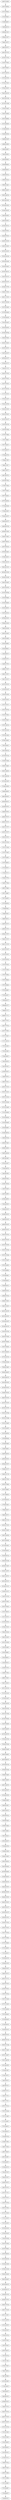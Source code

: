 strict digraph "" {
	AAGCCCAATA -> AGCCCAATAA;
	AGCCCAATAA -> GCCCAATAAA;
	GCCCAATAAA -> CCCAATAAAC;
	CCCAATAAAC -> CCAATAAACC;
	CCAATAAACC -> CAATAAACCA;
	CAATAAACCA -> AATAAACCAC;
	AATAAACCAC -> ATAAACCACT;
	ATAAACCACT -> TAAACCACTC;
	TAAACCACTC -> AAACCACTCT;
	AAACCACTCT -> AACCACTCTG;
	AACCACTCTG -> ACCACTCTGA;
	ACCACTCTGA -> CCACTCTGAC;
	CCACTCTGAC -> CACTCTGACT;
	CACTCTGACT -> ACTCTGACTG;
	ACTCTGACTG -> CTCTGACTGG;
	CTCTGACTGG -> TCTGACTGGC;
	TCTGACTGGC -> CTGACTGGCC;
	CTGACTGGCC -> TGACTGGCCG;
	TGACTGGCCG -> GACTGGCCGA;
	GACTGGCCGA -> ACTGGCCGAA;
	ACTGGCCGAA -> CTGGCCGAAT;
	CTGGCCGAAT -> TGGCCGAATA;
	TGGCCGAATA -> GGCCGAATAG;
	GGCCGAATAG -> GCCGAATAGG;
	GCCGAATAGG -> CCGAATAGGG;
	CCGAATAGGG -> CGAATAGGGA;
	CGAATAGGGA -> GAATAGGGAT;
	GAATAGGGAT -> AATAGGGATA;
	AATAGGGATA -> ATAGGGATAT;
	ATAGGGATAT -> TAGGGATATA;
	TAGGGATATA -> AGGGATATAG;
	AGGGATATAG -> GGGATATAGG;
	GGGATATAGG -> GGATATAGGC;
	GGATATAGGC -> GATATAGGCA;
	GATATAGGCA -> ATATAGGCAA;
	ATATAGGCAA -> TATAGGCAAC;
	TATAGGCAAC -> ATAGGCAACG;
	ATAGGCAACG -> TAGGCAACGA;
	TAGGCAACGA -> AGGCAACGAC;
	AGGCAACGAC -> GGCAACGACA;
	GGCAACGACA -> GCAACGACAT;
	GCAACGACAT -> CAACGACATG;
	CAACGACATG -> AACGACATGT;
	AACGACATGT -> ACGACATGTG;
	ACGACATGTG -> CGACATGTGC;
	CGACATGTGC -> GACATGTGCG;
	GACATGTGCG -> ACATGTGCGG;
	ACATGTGCGG -> CATGTGCGGC;
	CATGTGCGGC -> ATGTGCGGCG;
	ATGTGCGGCG -> TGTGCGGCGA;
	TGTGCGGCGA -> GTGCGGCGAC;
	GTGCGGCGAC -> TGCGGCGACC;
	TGCGGCGACC -> GCGGCGACCC;
	GCGGCGACCC -> CGGCGACCCT;
	CGGCGACCCT -> GGCGACCCTT;
	GGCGACCCTT -> GCGACCCTTG;
	GCGACCCTTG -> CGACCCTTGC;
	CGACCCTTGC -> GACCCTTGCG;
	GACCCTTGCG -> ACCCTTGCGA;
	ACCCTTGCGA -> CCCTTGCGAC;
	CCCTTGCGAC -> CCTTGCGACA;
	CCTTGCGACA -> CTTGCGACAG;
	CTTGCGACAG -> TTGCGACAGT;
	TTGCGACAGT -> TGCGACAGTG;
	TGCGACAGTG -> GCGACAGTGA;
	GCGACAGTGA -> CGACAGTGAC;
	CGACAGTGAC -> GACAGTGACG;
	GACAGTGACG -> ACAGTGACGC;
	ACAGTGACGC -> CAGTGACGCT;
	CAGTGACGCT -> AGTGACGCTT;
	AGTGACGCTT -> GTGACGCTTT;
	GTGACGCTTT -> TGACGCTTTC;
	TGACGCTTTC -> GACGCTTTCG;
	GACGCTTTCG -> ACGCTTTCGC;
	ACGCTTTCGC -> CGCTTTCGCC;
	CGCTTTCGCC -> GCTTTCGCCG;
	GCTTTCGCCG -> CTTTCGCCGT;
	CTTTCGCCGT -> TTTCGCCGTT;
	TTTCGCCGTT -> TTCGCCGTTG;
	TTCGCCGTTG -> TCGCCGTTGC;
	TCGCCGTTGC -> CGCCGTTGCC;
	CGCCGTTGCC -> GCCGTTGCCT;
	GCCGTTGCCT -> CCGTTGCCTA;
	CCGTTGCCTA -> CGTTGCCTAA;
	CGTTGCCTAA -> GTTGCCTAAA;
	GTTGCCTAAA -> TTGCCTAAAC;
	TTGCCTAAAC -> TGCCTAAACC;
	TGCCTAAACC -> GCCTAAACCT;
	GCCTAAACCT -> CCTAAACCTA;
	CCTAAACCTA -> CTAAACCTAT;
	CTAAACCTAT -> TAAACCTATT;
	TAAACCTATT -> AAACCTATTT;
	AAACCTATTT -> AACCTATTTG;
	AACCTATTTG -> ACCTATTTGA;
	ACCTATTTGA -> CCTATTTGAA;
	CCTATTTGAA -> CTATTTGAAG;
	CTATTTGAAG -> TATTTGAAGG;
	TATTTGAAGG -> ATTTGAAGGA;
	ATTTGAAGGA -> TTTGAAGGAG;
	TTTGAAGGAG -> TTGAAGGAGT;
	TTGAAGGAGT -> TGAAGGAGTC;
	TGAAGGAGTC -> GAAGGAGTCT;
	GAAGGAGTCT -> AAGGAGTCTA;
	AAGGAGTCTA -> AGGAGTCTAG;
	AGGAGTCTAG -> GGAGTCTAGC;
	GGAGTCTAGC -> GAGTCTAGCA;
	GAGTCTAGCA -> AGTCTAGCAG;
	AGTCTAGCAG -> GTCTAGCAGC;
	GTCTAGCAGC -> TCTAGCAGCC;
	TCTAGCAGCC -> CTAGCAGCCG;
	CTAGCAGCCG -> TAGCAGCCGC;
	TAGCAGCCGC -> AGCAGCCGCA;
	AGCAGCCGCA -> GCAGCCGCAG;
	GCAGCCGCAG -> CAGCCGCAGT;
	CAGCCGCAGT -> AGCCGCAGTA;
	AGCCGCAGTA -> GCCGCAGTAA;
	GCCGCAGTAA -> CCGCAGTAAG;
	CCGCAGTAAG -> CGCAGTAAGG;
	CGCAGTAAGG -> GCAGTAAGGC;
	GCAGTAAGGC -> CAGTAAGGCA;
	CAGTAAGGCA -> AGTAAGGCAC;
	AGTAAGGCAC -> GTAAGGCACA;
	GTAAGGCACA -> TAAGGCACAA;
	TAAGGCACAA -> AAGGCACAAT;
	AAGGCACAAT -> AGGCACAATA;
	AGGCACAATA -> GGCACAATAC;
	GGCACAATAC -> GCACAATACC;
	GCACAATACC -> CACAATACCT;
	CACAATACCT -> ACAATACCTC;
	ACAATACCTC -> CAATACCTCG;
	CAATACCTCG -> AATACCTCGT;
	AATACCTCGT -> ATACCTCGTC;
	ATACCTCGTC -> TACCTCGTCC;
	TACCTCGTCC -> ACCTCGTCCG;
	ACCTCGTCCG -> CCTCGTCCGT;
	CCTCGTCCGT -> CTCGTCCGTG;
	CTCGTCCGTG -> TCGTCCGTGT;
	TCGTCCGTGT -> CGTCCGTGTT;
	CGTCCGTGTT -> GTCCGTGTTA;
	GTCCGTGTTA -> TCCGTGTTAC;
	TCCGTGTTAC -> CCGTGTTACC;
	CCGTGTTACC -> CGTGTTACCA;
	CGTGTTACCA -> GTGTTACCAG;
	GTGTTACCAG -> TGTTACCAGA;
	TGTTACCAGA -> GTTACCAGAC;
	GTTACCAGAC -> TTACCAGACC;
	TTACCAGACC -> TACCAGACCA;
	TACCAGACCA -> ACCAGACCAA;
	ACCAGACCAA -> CCAGACCAAA;
	CCAGACCAAA -> CAGACCAAAC;
	CAGACCAAAC -> AGACCAAACA;
	AGACCAAACA -> GACCAAACAA;
	GACCAAACAA -> ACCAAACAAG;
	ACCAAACAAG -> CCAAACAAGA;
	CCAAACAAGA -> CAAACAAGAC;
	CAAACAAGAC -> AAACAAGACG;
	AAACAAGACG -> AACAAGACGT;
	AACAAGACGT -> ACAAGACGTC;
	ACAAGACGTC -> CAAGACGTCC;
	CAAGACGTCC -> AAGACGTCCT;
	AAGACGTCCT -> AGACGTCCTC;
	AGACGTCCTC -> GACGTCCTCT;
	GACGTCCTCT -> ACGTCCTCTT;
	ACGTCCTCTT -> CGTCCTCTTC;
	CGTCCTCTTC -> GTCCTCTTCA;
	GTCCTCTTCA -> TCCTCTTCAA;
	TCCTCTTCAA -> CCTCTTCAAT;
	CCTCTTCAAT -> CTCTTCAATG;
	CTCTTCAATG -> TCTTCAATGT;
	TCTTCAATGT -> CTTCAATGTT;
	CTTCAATGTT -> TTCAATGTTT;
	TTCAATGTTT -> TCAATGTTTA;
	TCAATGTTTA -> CAATGTTTAA;
	CAATGTTTAA -> AATGTTTAAA;
	AATGTTTAAA -> ATGTTTAAAT;
	ATGTTTAAAT -> TGTTTAAATG;
	TGTTTAAATG -> GTTTAAATGA;
	GTTTAAATGA -> TTTAAATGAC;
	TTTAAATGAC -> TTAAATGACC;
	TTAAATGACC -> TAAATGACCC;
	TAAATGACCC -> AAATGACCCT;
	AAATGACCCT -> AATGACCCTC;
	AATGACCCTC -> ATGACCCTCT;
	ATGACCCTCT -> TGACCCTCTC;
	TGACCCTCTC -> GACCCTCTCG;
	GACCCTCTCG -> ACCCTCTCGT;
	ACCCTCTCGT -> CCCTCTCGTC;
	CCCTCTCGTC -> CCTCTCGTCA;
	CCTCTCGTCA -> CTCTCGTCAT;
	CTCTCGTCAT -> TCTCGTCATA;
	TCTCGTCATA -> CTCGTCATAA;
	CTCGTCATAA -> TCGTCATAAA;
	TCGTCATAAA -> CGTCATAAAA;
	CGTCATAAAA -> GTCATAAAAC;
	GTCATAAAAC -> TCATAAAACC;
	TCATAAAACC -> CATAAAACCT;
	CATAAAACCT -> ATAAAACCTT;
	ATAAAACCTT -> TAAAACCTTT;
	TAAAACCTTT -> AAAACCTTTC;
	AAAACCTTTC -> AAACCTTTCT;
	AAACCTTTCT -> AACCTTTCTA;
	AACCTTTCTA -> ACCTTTCTAC;
	ACCTTTCTAC -> CCTTTCTACT;
	CCTTTCTACT -> CTTTCTACTA;
	CTTTCTACTA -> TTTCTACTAT;
	TTTCTACTAT -> TTCTACTATG;
	TTCTACTATG -> TCTACTATGT;
	TCTACTATGT -> CTACTATGTG;
	CTACTATGTG -> TACTATGTGT;
	TACTATGTGT -> ACTATGTGTT;
	ACTATGTGTT -> CTATGTGTTC;
	CTATGTGTTC -> TATGTGTTCC;
	TATGTGTTCC -> ATGTGTTCCG;
	ATGTGTTCCG -> TGTGTTCCGC;
	TGTGTTCCGC -> GTGTTCCGCA;
	GTGTTCCGCA -> TGTTCCGCAA;
	TGTTCCGCAA -> GTTCCGCAAG;
	GTTCCGCAAG -> TTCCGCAAGA;
	TTCCGCAAGA -> TCCGCAAGAA;
	TCCGCAAGAA -> CCGCAAGAAT;
	CCGCAAGAAT -> CGCAAGAATC;
	CGCAAGAATC -> GCAAGAATCA;
	GCAAGAATCA -> CAAGAATCAA;
	CAAGAATCAA -> AAGAATCAAC;
	AAGAATCAAC -> AGAATCAACA;
	AGAATCAACA -> GAATCAACAA;
	GAATCAACAA -> AATCAACAAC;
	AATCAACAAC -> ATCAACAACT;
	ATCAACAACT -> TCAACAACTA;
	TCAACAACTA -> CAACAACTAC;
	CAACAACTAC -> AACAACTACA;
	AACAACTACA -> ACAACTACAA;
	ACAACTACAA -> CAACTACAAT;
	CAACTACAAT -> AACTACAATG;
	AACTACAATG -> ACTACAATGG;
	ACTACAATGG -> CTACAATGGC;
	CTACAATGGC -> TACAATGGCG;
	TACAATGGCG -> ACAATGGCGC;
	ACAATGGCGC -> CAATGGCGCG;
	CAATGGCGCG -> AATGGCGCGT;
	AATGGCGCGT -> ATGGCGCGTC;
	ATGGCGCGTC -> TGGCGCGTCG;
	TGGCGCGTCG -> GGCGCGTCGT;
	GGCGCGTCGT -> GCGCGTCGTG;
	GCGCGTCGTG -> CGCGTCGTGA;
	CGCGTCGTGA -> GCGTCGTGAA;
	GCGTCGTGAA -> CGTCGTGAAT;
	CGTCGTGAAT -> GTCGTGAATA;
	GTCGTGAATA -> TCGTGAATAA;
	TCGTGAATAA -> CGTGAATAAC;
	CGTGAATAAC -> GTGAATAACG;
	GTGAATAACG -> TGAATAACGC;
	TGAATAACGC -> GAATAACGCG;
	GAATAACGCG -> AATAACGCGA;
	AATAACGCGA -> ATAACGCGAC;
	ATAACGCGAC -> TAACGCGACG;
	TAACGCGACG -> AACGCGACGG;
	AACGCGACGG -> ACGCGACGGC;
	ACGCGACGGC -> CGCGACGGCT;
	CGCGACGGCT -> GCGACGGCTG;
	GCGACGGCTG -> CGACGGCTGA;
	CGACGGCTGA -> GACGGCTGAG;
	GACGGCTGAG -> ACGGCTGAGA;
	ACGGCTGAGA -> CGGCTGAGAC;
	CGGCTGAGAC -> GGCTGAGACG;
	GGCTGAGACG -> GCTGAGACGA;
	GCTGAGACGA -> CTGAGACGAA;
	CTGAGACGAA -> TGAGACGAAC;
	TGAGACGAAC -> GAGACGAACG;
	GAGACGAACG -> AGACGAACGG;
	AGACGAACGG -> GACGAACGGC;
	GACGAACGGC -> ACGAACGGCG;
	ACGAACGGCG -> CGAACGGCGC;
	CGAACGGCGC -> GAACGGCGCG;
	GAACGGCGCG -> AACGGCGCGT;
	AACGGCGCGT -> ACGGCGCGTG;
	ACGGCGCGTG -> CGGCGCGTGA;
	CGGCGCGTGA -> GGCGCGTGAA;
	GGCGCGTGAA -> GCGCGTGAAT;
	GCGCGTGAAT -> CGCGTGAATG;
	CGCGTGAATG -> GCGTGAATGA;
	GCGTGAATGA -> CGTGAATGAA;
	CGTGAATGAA -> GTGAATGAAG;
	GTGAATGAAG -> TGAATGAAGC;
	TGAATGAAGC -> GAATGAAGCG;
	GAATGAAGCG -> AATGAAGCGC;
	AATGAAGCGC -> ATGAAGCGCT;
	ATGAAGCGCT -> TGAAGCGCTT;
	TGAAGCGCTT -> GAAGCGCTTA;
	GAAGCGCTTA -> AAGCGCTTAA;
	AAGCGCTTAA -> AGCGCTTAAA;
	AGCGCTTAAA -> GCGCTTAAAC;
	GCGCTTAAAC -> CGCTTAAACA;
	CGCTTAAACA -> GCTTAAACAG;
	GCTTAAACAG -> CTTAAACAGC;
	CTTAAACAGC -> TTAAACAGCT;
	TTAAACAGCT -> TAAACAGCTC;
	TAAACAGCTC -> AAACAGCTCA;
	AAACAGCTCA -> AACAGCTCAG;
	AACAGCTCAG -> ACAGCTCAGG;
	ACAGCTCAGG -> CAGCTCAGGA;
	CAGCTCAGGA -> AGCTCAGGAG;
	AGCTCAGGAG -> GCTCAGGAGC;
	GCTCAGGAGC -> CTCAGGAGCC;
	CTCAGGAGCC -> TCAGGAGCCA;
	TCAGGAGCCA -> CAGGAGCCAG;
	CAGGAGCCAG -> AGGAGCCAGT;
	AGGAGCCAGT -> GGAGCCAGTC;
	GGAGCCAGTC -> GAGCCAGTCC;
	GAGCCAGTCC -> AGCCAGTCCC;
	AGCCAGTCCC -> GCCAGTCCCC;
	GCCAGTCCCC -> CCAGTCCCCT;
	CCAGTCCCCT -> CAGTCCCCTA;
	CAGTCCCCTA -> AGTCCCCTAC;
	AGTCCCCTAC -> GTCCCCTACG;
	GTCCCCTACG -> TCCCCTACGT;
	TCCCCTACGT -> CCCCTACGTC;
	CCCCTACGTC -> CCCTACGTCG;
	CCCTACGTCG -> CCTACGTCGC;
	CCTACGTCGC -> CTACGTCGCA;
	CTACGTCGCA -> TACGTCGCAT;
	TACGTCGCAT -> ACGTCGCATA;
	ACGTCGCATA -> CGTCGCATAT;
	CGTCGCATAT -> GTCGCATATC;
	GTCGCATATC -> TCGCATATCC;
	TCGCATATCC -> CGCATATCCT;
	CGCATATCCT -> GCATATCCTG;
	GCATATCCTG -> CATATCCTGG;
	CATATCCTGG -> ATATCCTGGC;
	ATATCCTGGC -> TATCCTGGCC;
	TATCCTGGCC -> ATCCTGGCCA;
	ATCCTGGCCA -> TCCTGGCCAC;
	TCCTGGCCAC -> CCTGGCCACT;
	CCTGGCCACT -> CTGGCCACTG;
	CTGGCCACTG -> TGGCCACTGG;
	TGGCCACTGG -> GGCCACTGGA;
	GGCCACTGGA -> GCCACTGGAG;
	GCCACTGGAG -> CCACTGGAGG;
	CCACTGGAGG -> CACTGGAGGT;
	CACTGGAGGT -> ACTGGAGGTG;
	ACTGGAGGTG -> CTGGAGGTGA;
	CTGGAGGTGA -> TGGAGGTGAA;
	TGGAGGTGAA -> GGAGGTGAAG;
	GGAGGTGAAG -> GAGGTGAAGC;
	GAGGTGAAGC -> AGGTGAAGCG;
	AGGTGAAGCG -> GGTGAAGCGA;
	GGTGAAGCGA -> GTGAAGCGAA;
	GTGAAGCGAA -> TGAAGCGAAT;
	TGAAGCGAAT -> GAAGCGAATG;
	GAAGCGAATG -> AAGCGAATGG;
	AAGCGAATGG -> AGCGAATGGT;
	AGCGAATGGT -> GCGAATGGTA;
	GCGAATGGTA -> CGAATGGTAT;
	CGAATGGTAT -> GAATGGTATC;
	GAATGGTATC -> AATGGTATCG;
	AATGGTATCG -> ATGGTATCGA;
	ATGGTATCGA -> TGGTATCGAT;
	TGGTATCGAT -> GGTATCGATA;
	GGTATCGATA -> GTATCGATAC;
	GTATCGATAC -> TATCGATACG;
	TATCGATACG -> ATCGATACGT;
	ATCGATACGT -> TCGATACGTA;
	TCGATACGTA -> CGATACGTAG;
	CGATACGTAG -> GATACGTAGG;
	GATACGTAGG -> ATACGTAGGA;
	ATACGTAGGA -> TACGTAGGAG;
	TACGTAGGAG -> ACGTAGGAGG;
	ACGTAGGAGG -> CGTAGGAGGT;
	CGTAGGAGGT -> GTAGGAGGTG;
	GTAGGAGGTG -> TAGGAGGTGT;
	TAGGAGGTGT -> AGGAGGTGTG;
	AGGAGGTGTG -> GGAGGTGTGC;
	GGAGGTGTGC -> GAGGTGTGCC;
	GAGGTGTGCC -> AGGTGTGCCT;
	AGGTGTGCCT -> GGTGTGCCTT;
	GGTGTGCCTT -> GTGTGCCTTC;
	GTGTGCCTTC -> TGTGCCTTCG;
	TGTGCCTTCG -> GTGCCTTCGT;
	GTGCCTTCGT -> TGCCTTCGTA;
	TGCCTTCGTA -> GCCTTCGTAG;
	GCCTTCGTAG -> CCTTCGTAGG;
	CCTTCGTAGG -> CTTCGTAGGC;
	CTTCGTAGGC -> TTCGTAGGCT;
	TTCGTAGGCT -> TCGTAGGCTG;
	TCGTAGGCTG -> CGTAGGCTGT;
	CGTAGGCTGT -> GTAGGCTGTT;
	GTAGGCTGTT -> TAGGCTGTTT;
	TAGGCTGTTT -> AGGCTGTTTC;
	AGGCTGTTTC -> GGCTGTTTCT;
	GGCTGTTTCT -> GCTGTTTCTC;
	GCTGTTTCTC -> CTGTTTCTCA;
	CTGTTTCTCA -> TGTTTCTCAG;
	TGTTTCTCAG -> GTTTCTCAGG;
	GTTTCTCAGG -> TTTCTCAGGA;
	TTTCTCAGGA -> TTCTCAGGAC;
	TTCTCAGGAC -> TCTCAGGACG;
	TCTCAGGACG -> CTCAGGACGC;
	CTCAGGACGC -> TCAGGACGCC;
	TCAGGACGCC -> CAGGACGCCC;
	CAGGACGCCC -> AGGACGCCCA;
	AGGACGCCCA -> GGACGCCCAA;
	GGACGCCCAA -> GACGCCCAAC;
	GACGCCCAAC -> ACGCCCAACT;
	ACGCCCAACT -> CGCCCAACTA;
	CGCCCAACTA -> GCCCAACTAT;
	GCCCAACTAT -> CCCAACTATT;
	CCCAACTATT -> CCAACTATTC;
	CCAACTATTC -> CAACTATTCT;
	CAACTATTCT -> AACTATTCTT;
	AACTATTCTT -> ACTATTCTTT;
	ACTATTCTTT -> CTATTCTTTC;
	CTATTCTTTC -> TATTCTTTCC;
	TATTCTTTCC -> ATTCTTTCCA;
	ATTCTTTCCA -> TTCTTTCCAA;
	TTCTTTCCAA -> TCTTTCCAAT;
	TCTTTCCAAT -> CTTTCCAATC;
	CTTTCCAATC -> TTTCCAATCC;
	TTTCCAATCC -> TTCCAATCCT;
	TTCCAATCCT -> TCCAATCCTA;
	TCCAATCCTA -> CCAATCCTAC;
	CCAATCCTAC -> CAATCCTACA;
	CAATCCTACA -> AATCCTACAT;
	AATCCTACAT -> ATCCTACATC;
	ATCCTACATC -> TCCTACATCT;
	TCCTACATCT -> CCTACATCTG;
	CCTACATCTG -> CTACATCTGT;
	CTACATCTGT -> TACATCTGTT;
	TACATCTGTT -> ACATCTGTTT;
	ACATCTGTTT -> CATCTGTTTC;
	CATCTGTTTC -> ATCTGTTTCT;
	ATCTGTTTCT -> TCTGTTTCTT;
	TCTGTTTCTT -> CTGTTTCTTG;
	CTGTTTCTTG -> TGTTTCTTGC;
	TGTTTCTTGC -> GTTTCTTGCG;
	GTTTCTTGCG -> TTTCTTGCGT;
	TTTCTTGCGT -> TTCTTGCGTC;
	TTCTTGCGTC -> TCTTGCGTCG;
	TCTTGCGTCG -> CTTGCGTCGT;
	CTTGCGTCGT -> TTGCGTCGTA;
	TTGCGTCGTA -> TGCGTCGTAG;
	TGCGTCGTAG -> GCGTCGTAGC;
	GCGTCGTAGC -> CGTCGTAGCG;
	CGTCGTAGCG -> GTCGTAGCGG;
	GTCGTAGCGG -> TCGTAGCGGG;
	TCGTAGCGGG -> CGTAGCGGGA;
	CGTAGCGGGA -> GTAGCGGGAC;
	GTAGCGGGAC -> TAGCGGGACC;
	TAGCGGGACC -> AGCGGGACCC;
	AGCGGGACCC -> GCGGGACCCT;
	GCGGGACCCT -> CGGGACCCTC;
	CGGGACCCTC -> GGGACCCTCC;
	GGGACCCTCC -> GGACCCTCCA;
	GGACCCTCCA -> GACCCTCCAT;
	GACCCTCCAT -> ACCCTCCATT;
	ACCCTCCATT -> CCCTCCATTG;
	CCCTCCATTG -> CCTCCATTGT;
	CCTCCATTGT -> CTCCATTGTT;
	CTCCATTGTT -> TCCATTGTTA;
	TCCATTGTTA -> CCATTGTTAC;
	CCATTGTTAC -> CATTGTTACT;
	CATTGTTACT -> ATTGTTACTT;
	ATTGTTACTT -> TTGTTACTTA;
	TTGTTACTTA -> TGTTACTTAT;
	TGTTACTTAT -> GTTACTTATT;
	GTTACTTATT -> TTACTTATTA;
	TTACTTATTA -> TACTTATTAG;
	TACTTATTAG -> ACTTATTAGG;
	ACTTATTAGG -> CTTATTAGGT;
	CTTATTAGGT -> TTATTAGGTT;
	TTATTAGGTT -> TATTAGGTTC;
	TATTAGGTTC -> ATTAGGTTCT;
	ATTAGGTTCT -> TTAGGTTCTC;
	TTAGGTTCTC -> TAGGTTCTCG;
	TAGGTTCTCG -> AGGTTCTCGT;
	AGGTTCTCGT -> GGTTCTCGTT;
	GGTTCTCGTT -> GTTCTCGTTA;
	GTTCTCGTTA -> TTCTCGTTAT;
	TTCTCGTTAT -> TCTCGTTATG;
	TCTCGTTATG -> CTCGTTATGT;
	CTCGTTATGT -> TCGTTATGTC;
	TCGTTATGTC -> CGTTATGTCT;
	CGTTATGTCT -> GTTATGTCTC;
	GTTATGTCTC -> TTATGTCTCA;
	TTATGTCTCA -> TATGTCTCAT;
	TATGTCTCAT -> ATGTCTCATA;
	ATGTCTCATA -> TGTCTCATAA;
	TGTCTCATAA -> GTCTCATAAT;
	GTCTCATAAT -> TCTCATAATC;
	TCTCATAATC -> CTCATAATCT;
	CTCATAATCT -> TCATAATCTC;
}
